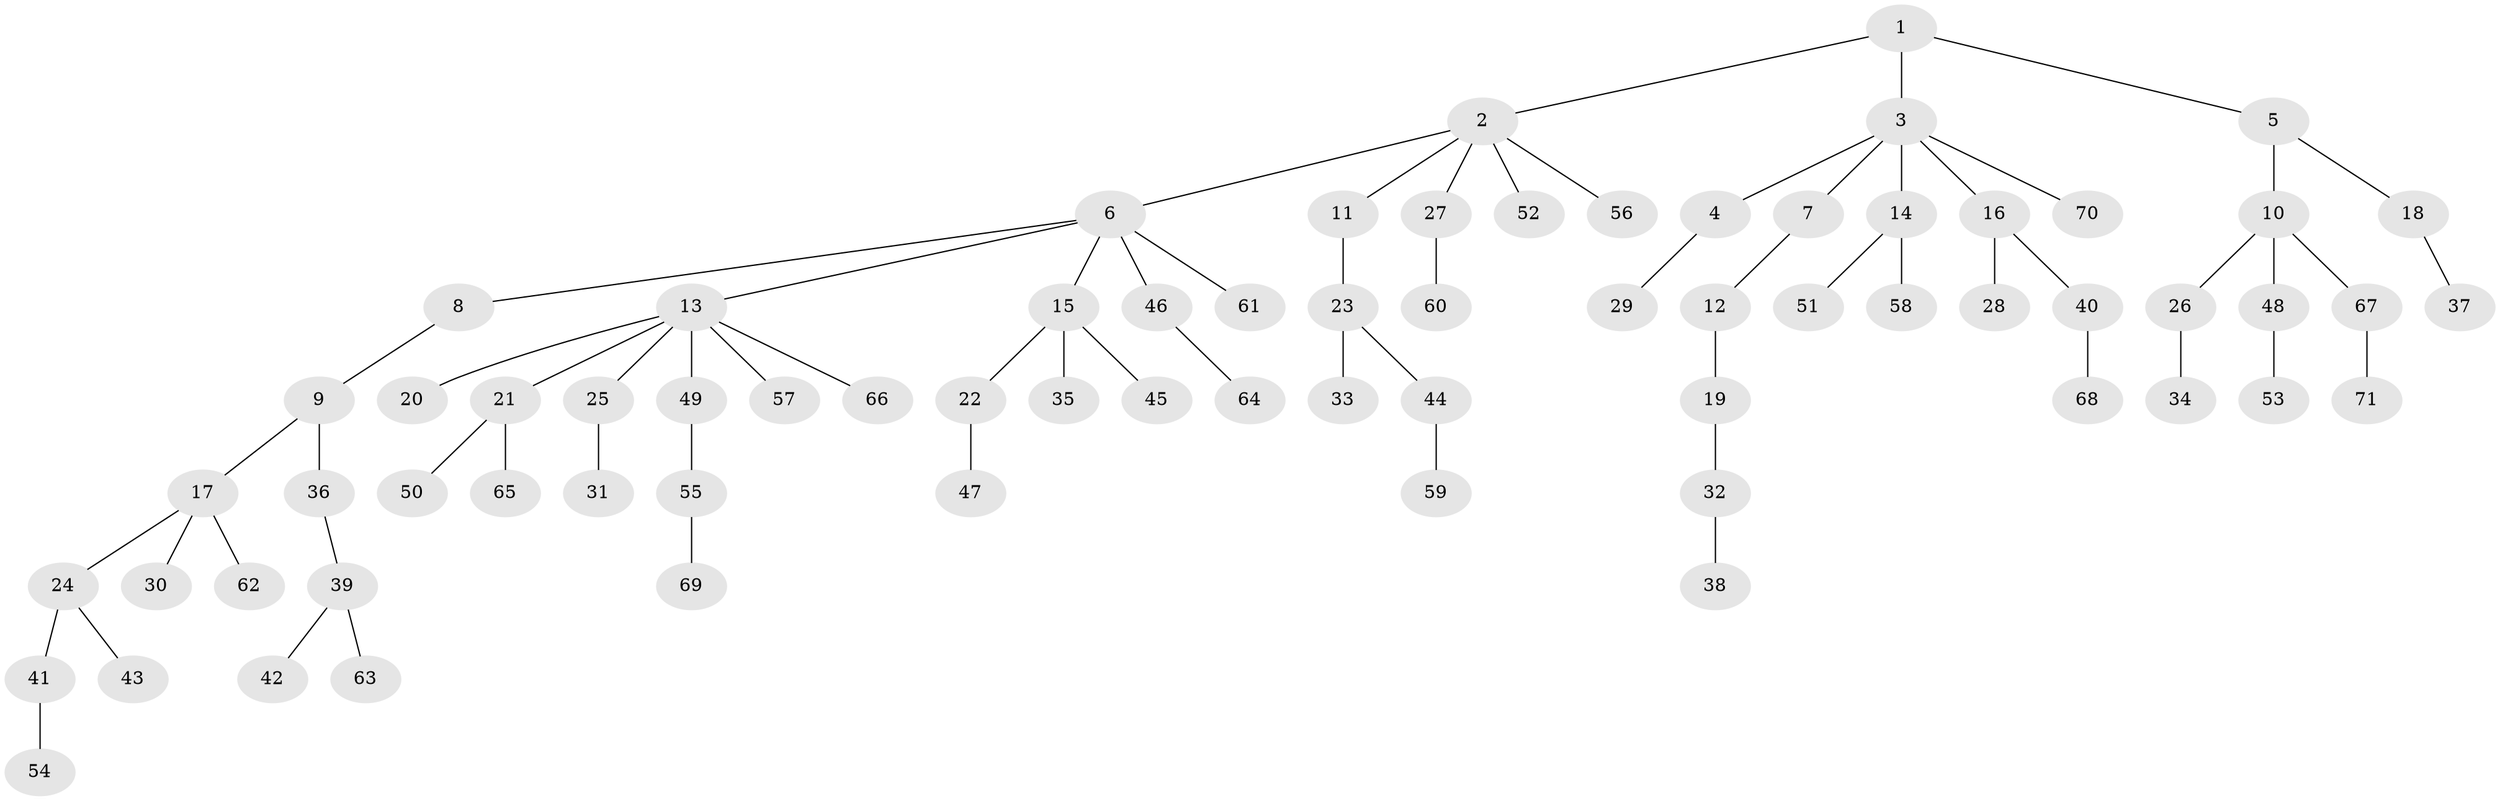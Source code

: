// coarse degree distribution, {10: 0.02857142857142857, 4: 0.02857142857142857, 1: 0.6, 11: 0.02857142857142857, 2: 0.3142857142857143}
// Generated by graph-tools (version 1.1) at 2025/19/03/04/25 18:19:22]
// undirected, 71 vertices, 70 edges
graph export_dot {
graph [start="1"]
  node [color=gray90,style=filled];
  1;
  2;
  3;
  4;
  5;
  6;
  7;
  8;
  9;
  10;
  11;
  12;
  13;
  14;
  15;
  16;
  17;
  18;
  19;
  20;
  21;
  22;
  23;
  24;
  25;
  26;
  27;
  28;
  29;
  30;
  31;
  32;
  33;
  34;
  35;
  36;
  37;
  38;
  39;
  40;
  41;
  42;
  43;
  44;
  45;
  46;
  47;
  48;
  49;
  50;
  51;
  52;
  53;
  54;
  55;
  56;
  57;
  58;
  59;
  60;
  61;
  62;
  63;
  64;
  65;
  66;
  67;
  68;
  69;
  70;
  71;
  1 -- 2;
  1 -- 3;
  1 -- 5;
  2 -- 6;
  2 -- 11;
  2 -- 27;
  2 -- 52;
  2 -- 56;
  3 -- 4;
  3 -- 7;
  3 -- 14;
  3 -- 16;
  3 -- 70;
  4 -- 29;
  5 -- 10;
  5 -- 18;
  6 -- 8;
  6 -- 13;
  6 -- 15;
  6 -- 46;
  6 -- 61;
  7 -- 12;
  8 -- 9;
  9 -- 17;
  9 -- 36;
  10 -- 26;
  10 -- 48;
  10 -- 67;
  11 -- 23;
  12 -- 19;
  13 -- 20;
  13 -- 21;
  13 -- 25;
  13 -- 49;
  13 -- 57;
  13 -- 66;
  14 -- 51;
  14 -- 58;
  15 -- 22;
  15 -- 35;
  15 -- 45;
  16 -- 28;
  16 -- 40;
  17 -- 24;
  17 -- 30;
  17 -- 62;
  18 -- 37;
  19 -- 32;
  21 -- 50;
  21 -- 65;
  22 -- 47;
  23 -- 33;
  23 -- 44;
  24 -- 41;
  24 -- 43;
  25 -- 31;
  26 -- 34;
  27 -- 60;
  32 -- 38;
  36 -- 39;
  39 -- 42;
  39 -- 63;
  40 -- 68;
  41 -- 54;
  44 -- 59;
  46 -- 64;
  48 -- 53;
  49 -- 55;
  55 -- 69;
  67 -- 71;
}
